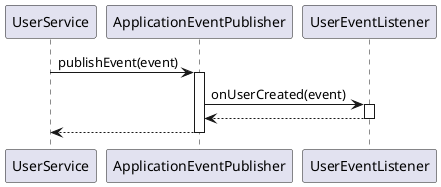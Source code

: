@startuml
UserService->ApplicationEventPublisher: publishEvent(event)
activate ApplicationEventPublisher
ApplicationEventPublisher->UserEventListener: onUserCreated(event)
activate UserEventListener
ApplicationEventPublisher<--UserEventListener
deactivate UserEventListener
UserService<--ApplicationEventPublisher
deactivate ApplicationEventPublisher
@enduml
